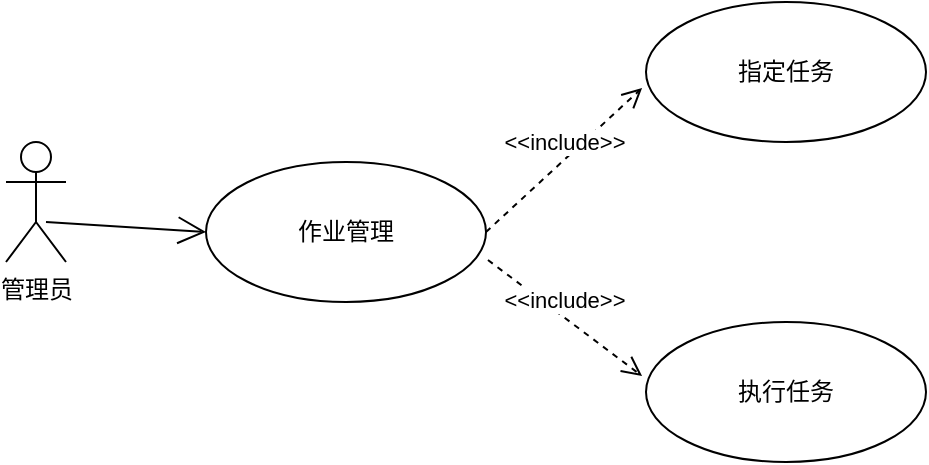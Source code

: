 <mxfile version="21.6.8" type="github">
  <diagram name="第 1 页" id="hoijP58vLhHGM3EhIxzM">
    <mxGraphModel dx="1242" dy="790" grid="1" gridSize="10" guides="1" tooltips="1" connect="1" arrows="1" fold="1" page="1" pageScale="1" pageWidth="827" pageHeight="1169" math="0" shadow="0">
      <root>
        <mxCell id="0" />
        <mxCell id="1" parent="0" />
        <mxCell id="vMptp_XOSBb1rd6636co-1" value="管理员" style="shape=umlActor;verticalLabelPosition=bottom;verticalAlign=top;html=1;outlineConnect=0;" vertex="1" parent="1">
          <mxGeometry x="210" y="250" width="30" height="60" as="geometry" />
        </mxCell>
        <mxCell id="vMptp_XOSBb1rd6636co-6" value="作业管理" style="ellipse;whiteSpace=wrap;html=1;" vertex="1" parent="1">
          <mxGeometry x="310" y="260" width="140" height="70" as="geometry" />
        </mxCell>
        <mxCell id="vMptp_XOSBb1rd6636co-7" value="指定任务" style="ellipse;whiteSpace=wrap;html=1;" vertex="1" parent="1">
          <mxGeometry x="530" y="180" width="140" height="70" as="geometry" />
        </mxCell>
        <mxCell id="vMptp_XOSBb1rd6636co-8" value="执行任务" style="ellipse;whiteSpace=wrap;html=1;" vertex="1" parent="1">
          <mxGeometry x="530" y="340" width="140" height="70" as="geometry" />
        </mxCell>
        <mxCell id="vMptp_XOSBb1rd6636co-9" value="" style="endArrow=open;endFill=1;endSize=12;html=1;rounded=0;entryX=0;entryY=0.5;entryDx=0;entryDy=0;" edge="1" parent="1" target="vMptp_XOSBb1rd6636co-6">
          <mxGeometry width="160" relative="1" as="geometry">
            <mxPoint x="230" y="290" as="sourcePoint" />
            <mxPoint x="490" y="410" as="targetPoint" />
          </mxGeometry>
        </mxCell>
        <mxCell id="vMptp_XOSBb1rd6636co-16" value="&amp;lt;&amp;lt;include&amp;gt;&amp;gt;" style="html=1;verticalAlign=bottom;endArrow=open;dashed=1;endSize=8;elbow=vertical;rounded=0;entryX=-0.014;entryY=0.386;entryDx=0;entryDy=0;entryPerimeter=0;exitX=1.007;exitY=0.7;exitDx=0;exitDy=0;exitPerimeter=0;" edge="1" parent="1" source="vMptp_XOSBb1rd6636co-6" target="vMptp_XOSBb1rd6636co-8">
          <mxGeometry relative="1" as="geometry">
            <mxPoint x="450" y="410" as="sourcePoint" />
            <mxPoint x="370" y="410" as="targetPoint" />
          </mxGeometry>
        </mxCell>
        <mxCell id="vMptp_XOSBb1rd6636co-17" value="&amp;lt;&amp;lt;include&amp;gt;&amp;gt;" style="html=1;verticalAlign=bottom;endArrow=open;dashed=1;endSize=8;elbow=vertical;rounded=0;entryX=-0.014;entryY=0.614;entryDx=0;entryDy=0;entryPerimeter=0;exitX=1;exitY=0.5;exitDx=0;exitDy=0;" edge="1" parent="1" source="vMptp_XOSBb1rd6636co-6" target="vMptp_XOSBb1rd6636co-7">
          <mxGeometry relative="1" as="geometry">
            <mxPoint x="450" y="410" as="sourcePoint" />
            <mxPoint x="370" y="410" as="targetPoint" />
          </mxGeometry>
        </mxCell>
      </root>
    </mxGraphModel>
  </diagram>
</mxfile>
